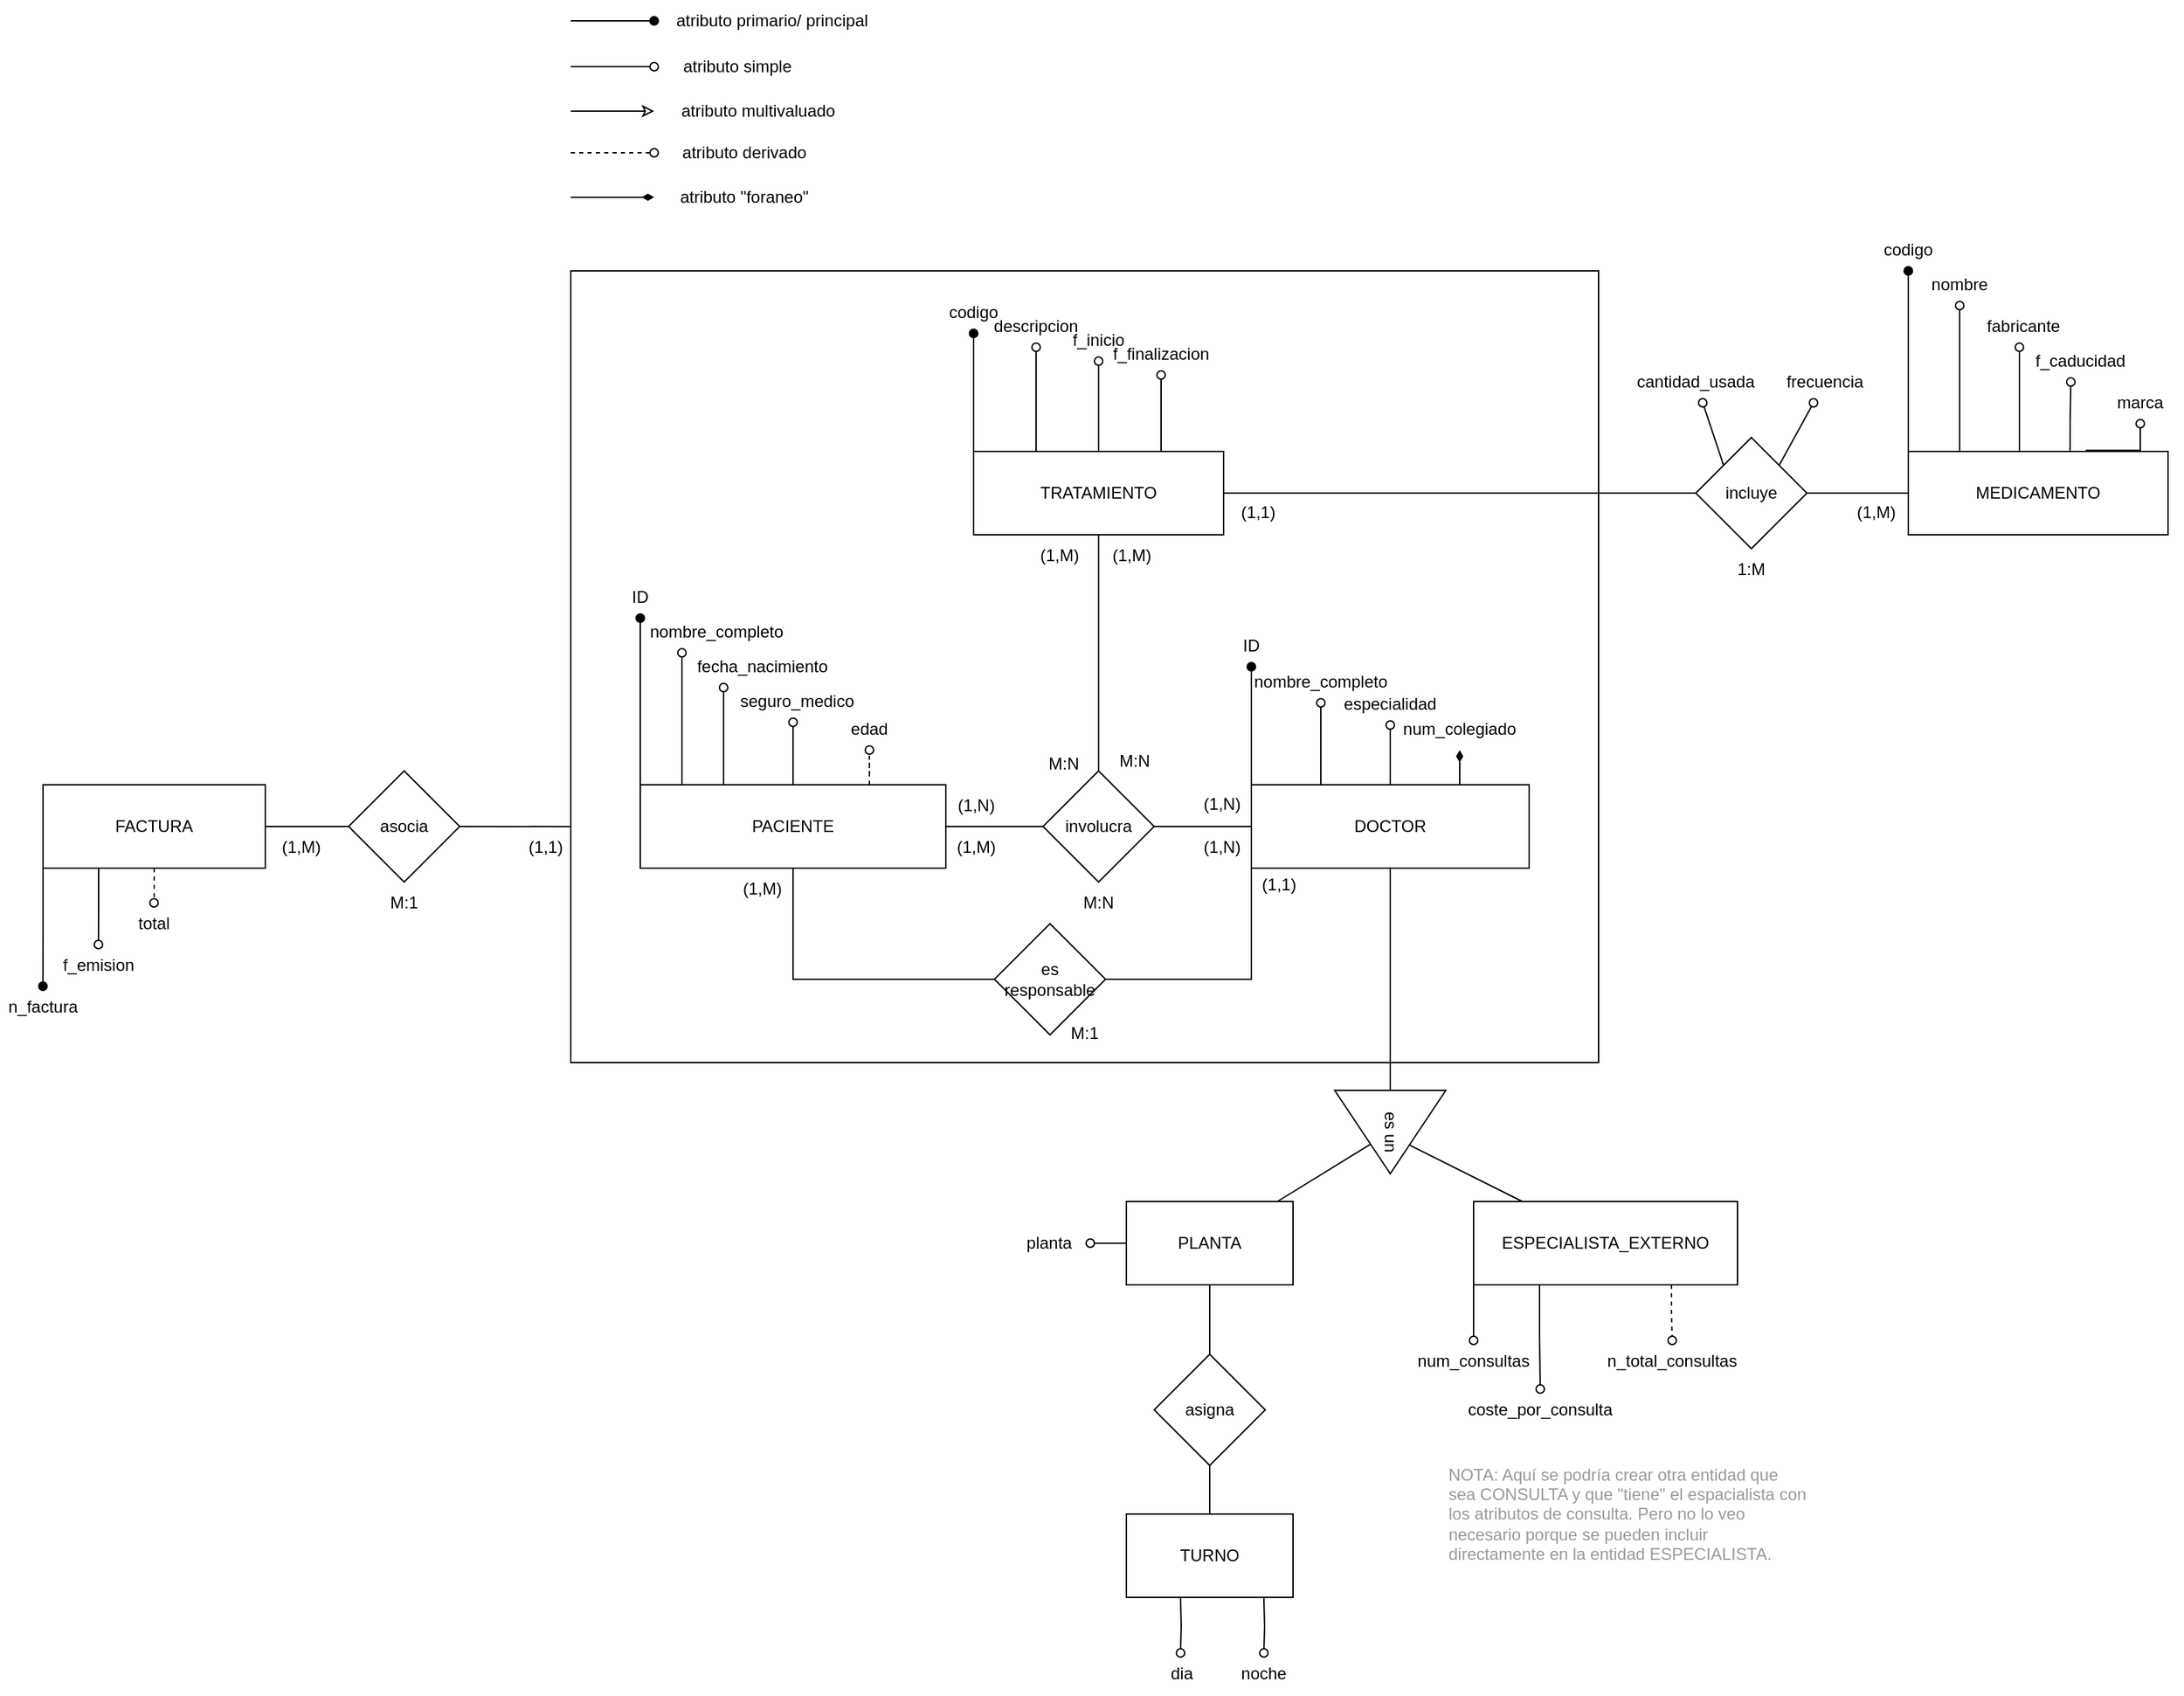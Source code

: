 <mxfile version="24.7.17">
  <diagram name="Page-1" id="DEve0_TcrX0qjd2A91gX">
    <mxGraphModel dx="1853" dy="2364" grid="1" gridSize="10" guides="1" tooltips="1" connect="1" arrows="1" fold="1" page="1" pageScale="1" pageWidth="827" pageHeight="1169" math="0" shadow="0">
      <root>
        <mxCell id="0" />
        <mxCell id="1" parent="0" />
        <mxCell id="LjYgfhZQRMd8QkZxUYAl-93" value="" style="rounded=0;whiteSpace=wrap;html=1;" vertex="1" parent="1">
          <mxGeometry x="20" y="-220" width="740" height="570" as="geometry" />
        </mxCell>
        <mxCell id="LjYgfhZQRMd8QkZxUYAl-5" style="edgeStyle=orthogonalEdgeStyle;rounded=0;orthogonalLoop=1;jettySize=auto;html=1;exitX=0;exitY=0;exitDx=0;exitDy=0;endArrow=oval;endFill=1;" edge="1" parent="1" source="LjYgfhZQRMd8QkZxUYAl-1" target="LjYgfhZQRMd8QkZxUYAl-9">
          <mxGeometry relative="1" as="geometry">
            <mxPoint x="70" y="40" as="targetPoint" />
          </mxGeometry>
        </mxCell>
        <mxCell id="LjYgfhZQRMd8QkZxUYAl-6" style="edgeStyle=orthogonalEdgeStyle;rounded=0;orthogonalLoop=1;jettySize=auto;html=1;exitX=0.25;exitY=0;exitDx=0;exitDy=0;endArrow=oval;endFill=0;" edge="1" parent="1" source="LjYgfhZQRMd8QkZxUYAl-1" target="LjYgfhZQRMd8QkZxUYAl-10">
          <mxGeometry relative="1" as="geometry">
            <mxPoint x="100" y="70" as="targetPoint" />
            <Array as="points">
              <mxPoint x="100" y="150" />
            </Array>
          </mxGeometry>
        </mxCell>
        <mxCell id="LjYgfhZQRMd8QkZxUYAl-7" style="edgeStyle=orthogonalEdgeStyle;rounded=0;orthogonalLoop=1;jettySize=auto;html=1;exitX=0.5;exitY=0;exitDx=0;exitDy=0;endArrow=oval;endFill=0;" edge="1" parent="1" source="LjYgfhZQRMd8QkZxUYAl-1" target="LjYgfhZQRMd8QkZxUYAl-11">
          <mxGeometry relative="1" as="geometry">
            <mxPoint x="130" y="80" as="targetPoint" />
            <Array as="points">
              <mxPoint x="130" y="150" />
            </Array>
          </mxGeometry>
        </mxCell>
        <mxCell id="LjYgfhZQRMd8QkZxUYAl-8" style="edgeStyle=orthogonalEdgeStyle;rounded=0;orthogonalLoop=1;jettySize=auto;html=1;exitX=0.75;exitY=0;exitDx=0;exitDy=0;endArrow=oval;endFill=0;" edge="1" parent="1" source="LjYgfhZQRMd8QkZxUYAl-1" target="LjYgfhZQRMd8QkZxUYAl-12">
          <mxGeometry relative="1" as="geometry">
            <mxPoint x="160" y="90" as="targetPoint" />
            <Array as="points">
              <mxPoint x="180" y="150" />
            </Array>
          </mxGeometry>
        </mxCell>
        <mxCell id="LjYgfhZQRMd8QkZxUYAl-14" style="edgeStyle=orthogonalEdgeStyle;rounded=0;orthogonalLoop=1;jettySize=auto;html=1;exitX=0.75;exitY=0;exitDx=0;exitDy=0;endArrow=oval;endFill=0;dashed=1;" edge="1" parent="1" source="LjYgfhZQRMd8QkZxUYAl-1" target="LjYgfhZQRMd8QkZxUYAl-15">
          <mxGeometry relative="1" as="geometry">
            <mxPoint x="250" y="120" as="targetPoint" />
          </mxGeometry>
        </mxCell>
        <mxCell id="LjYgfhZQRMd8QkZxUYAl-47" style="edgeStyle=orthogonalEdgeStyle;rounded=0;orthogonalLoop=1;jettySize=auto;html=1;exitX=1;exitY=0.5;exitDx=0;exitDy=0;entryX=0;entryY=0.5;entryDx=0;entryDy=0;endArrow=none;endFill=0;" edge="1" parent="1" source="LjYgfhZQRMd8QkZxUYAl-1" target="LjYgfhZQRMd8QkZxUYAl-16">
          <mxGeometry relative="1" as="geometry" />
        </mxCell>
        <mxCell id="LjYgfhZQRMd8QkZxUYAl-1" value="PACIENTE" style="rounded=0;whiteSpace=wrap;html=1;" vertex="1" parent="1">
          <mxGeometry x="70" y="150" width="220" height="60" as="geometry" />
        </mxCell>
        <mxCell id="LjYgfhZQRMd8QkZxUYAl-17" style="edgeStyle=orthogonalEdgeStyle;rounded=0;orthogonalLoop=1;jettySize=auto;html=1;exitX=0;exitY=0;exitDx=0;exitDy=0;endArrow=oval;endFill=1;" edge="1" parent="1" source="LjYgfhZQRMd8QkZxUYAl-2" target="LjYgfhZQRMd8QkZxUYAl-18">
          <mxGeometry relative="1" as="geometry">
            <mxPoint x="510" y="50" as="targetPoint" />
          </mxGeometry>
        </mxCell>
        <mxCell id="LjYgfhZQRMd8QkZxUYAl-19" style="edgeStyle=orthogonalEdgeStyle;rounded=0;orthogonalLoop=1;jettySize=auto;html=1;exitX=0.25;exitY=0;exitDx=0;exitDy=0;endArrow=oval;endFill=0;" edge="1" parent="1" source="LjYgfhZQRMd8QkZxUYAl-2" target="LjYgfhZQRMd8QkZxUYAl-22">
          <mxGeometry relative="1" as="geometry">
            <mxPoint x="560" y="70" as="targetPoint" />
          </mxGeometry>
        </mxCell>
        <mxCell id="LjYgfhZQRMd8QkZxUYAl-20" style="edgeStyle=orthogonalEdgeStyle;rounded=0;orthogonalLoop=1;jettySize=auto;html=1;exitX=0.5;exitY=0;exitDx=0;exitDy=0;endArrow=oval;endFill=0;" edge="1" parent="1" source="LjYgfhZQRMd8QkZxUYAl-2" target="LjYgfhZQRMd8QkZxUYAl-23">
          <mxGeometry relative="1" as="geometry">
            <mxPoint x="610" y="80" as="targetPoint" />
          </mxGeometry>
        </mxCell>
        <mxCell id="LjYgfhZQRMd8QkZxUYAl-21" style="edgeStyle=orthogonalEdgeStyle;rounded=0;orthogonalLoop=1;jettySize=auto;html=1;exitX=0.75;exitY=0;exitDx=0;exitDy=0;endArrow=diamondThin;endFill=1;" edge="1" parent="1" source="LjYgfhZQRMd8QkZxUYAl-2" target="LjYgfhZQRMd8QkZxUYAl-24">
          <mxGeometry relative="1" as="geometry">
            <mxPoint x="660" y="90" as="targetPoint" />
          </mxGeometry>
        </mxCell>
        <mxCell id="LjYgfhZQRMd8QkZxUYAl-26" style="edgeStyle=orthogonalEdgeStyle;rounded=0;orthogonalLoop=1;jettySize=auto;html=1;exitX=0.5;exitY=1;exitDx=0;exitDy=0;entryX=0;entryY=0.5;entryDx=0;entryDy=0;endArrow=none;endFill=0;" edge="1" parent="1" source="LjYgfhZQRMd8QkZxUYAl-2" target="LjYgfhZQRMd8QkZxUYAl-25">
          <mxGeometry relative="1" as="geometry" />
        </mxCell>
        <mxCell id="LjYgfhZQRMd8QkZxUYAl-56" style="edgeStyle=orthogonalEdgeStyle;rounded=0;orthogonalLoop=1;jettySize=auto;html=1;exitX=0;exitY=0.75;exitDx=0;exitDy=0;entryX=1;entryY=0.5;entryDx=0;entryDy=0;endArrow=none;endFill=0;" edge="1" parent="1" source="LjYgfhZQRMd8QkZxUYAl-2" target="LjYgfhZQRMd8QkZxUYAl-55">
          <mxGeometry relative="1" as="geometry">
            <Array as="points">
              <mxPoint x="510" y="290" />
            </Array>
          </mxGeometry>
        </mxCell>
        <mxCell id="LjYgfhZQRMd8QkZxUYAl-2" value="DOCTOR" style="rounded=0;whiteSpace=wrap;html=1;" vertex="1" parent="1">
          <mxGeometry x="510" y="150" width="200" height="60" as="geometry" />
        </mxCell>
        <mxCell id="LjYgfhZQRMd8QkZxUYAl-53" style="edgeStyle=orthogonalEdgeStyle;rounded=0;orthogonalLoop=1;jettySize=auto;html=1;exitX=0;exitY=0;exitDx=0;exitDy=0;endArrow=oval;endFill=1;" edge="1" parent="1" source="LjYgfhZQRMd8QkZxUYAl-3" target="LjYgfhZQRMd8QkZxUYAl-61">
          <mxGeometry relative="1" as="geometry">
            <mxPoint x="310" y="-190" as="targetPoint" />
          </mxGeometry>
        </mxCell>
        <mxCell id="LjYgfhZQRMd8QkZxUYAl-58" style="edgeStyle=orthogonalEdgeStyle;rounded=0;orthogonalLoop=1;jettySize=auto;html=1;exitX=0.25;exitY=0;exitDx=0;exitDy=0;endArrow=oval;endFill=0;" edge="1" parent="1" source="LjYgfhZQRMd8QkZxUYAl-3" target="LjYgfhZQRMd8QkZxUYAl-62">
          <mxGeometry relative="1" as="geometry">
            <mxPoint x="355" y="-180" as="targetPoint" />
          </mxGeometry>
        </mxCell>
        <mxCell id="LjYgfhZQRMd8QkZxUYAl-59" style="edgeStyle=orthogonalEdgeStyle;rounded=0;orthogonalLoop=1;jettySize=auto;html=1;exitX=0.5;exitY=0;exitDx=0;exitDy=0;endArrow=oval;endFill=0;" edge="1" parent="1" source="LjYgfhZQRMd8QkZxUYAl-3" target="LjYgfhZQRMd8QkZxUYAl-63">
          <mxGeometry relative="1" as="geometry">
            <mxPoint x="400" y="-170" as="targetPoint" />
          </mxGeometry>
        </mxCell>
        <mxCell id="LjYgfhZQRMd8QkZxUYAl-60" style="edgeStyle=orthogonalEdgeStyle;rounded=0;orthogonalLoop=1;jettySize=auto;html=1;exitX=0.75;exitY=0;exitDx=0;exitDy=0;endArrow=oval;endFill=0;" edge="1" parent="1" source="LjYgfhZQRMd8QkZxUYAl-3" target="LjYgfhZQRMd8QkZxUYAl-64">
          <mxGeometry relative="1" as="geometry">
            <mxPoint x="445" y="-160" as="targetPoint" />
          </mxGeometry>
        </mxCell>
        <mxCell id="LjYgfhZQRMd8QkZxUYAl-65" style="edgeStyle=orthogonalEdgeStyle;rounded=0;orthogonalLoop=1;jettySize=auto;html=1;exitX=1;exitY=0.5;exitDx=0;exitDy=0;endArrow=none;endFill=0;" edge="1" parent="1" source="LjYgfhZQRMd8QkZxUYAl-3" target="LjYgfhZQRMd8QkZxUYAl-66">
          <mxGeometry relative="1" as="geometry">
            <mxPoint x="720" y="-60" as="targetPoint" />
          </mxGeometry>
        </mxCell>
        <mxCell id="LjYgfhZQRMd8QkZxUYAl-3" value="TRATAMIENTO" style="rounded=0;whiteSpace=wrap;html=1;" vertex="1" parent="1">
          <mxGeometry x="310" y="-90" width="180" height="60" as="geometry" />
        </mxCell>
        <mxCell id="LjYgfhZQRMd8QkZxUYAl-85" style="edgeStyle=orthogonalEdgeStyle;rounded=0;orthogonalLoop=1;jettySize=auto;html=1;exitX=1;exitY=0.5;exitDx=0;exitDy=0;entryX=0;entryY=0.5;entryDx=0;entryDy=0;endArrow=none;endFill=0;" edge="1" parent="1" source="LjYgfhZQRMd8QkZxUYAl-4" target="LjYgfhZQRMd8QkZxUYAl-84">
          <mxGeometry relative="1" as="geometry" />
        </mxCell>
        <mxCell id="LjYgfhZQRMd8QkZxUYAl-87" style="edgeStyle=orthogonalEdgeStyle;rounded=0;orthogonalLoop=1;jettySize=auto;html=1;exitX=0;exitY=1;exitDx=0;exitDy=0;endArrow=oval;endFill=1;" edge="1" parent="1" source="LjYgfhZQRMd8QkZxUYAl-4" target="LjYgfhZQRMd8QkZxUYAl-88">
          <mxGeometry relative="1" as="geometry">
            <mxPoint x="-360.059" y="310" as="targetPoint" />
          </mxGeometry>
        </mxCell>
        <mxCell id="LjYgfhZQRMd8QkZxUYAl-89" style="edgeStyle=orthogonalEdgeStyle;rounded=0;orthogonalLoop=1;jettySize=auto;html=1;exitX=0.25;exitY=1;exitDx=0;exitDy=0;endArrow=oval;endFill=0;" edge="1" parent="1" source="LjYgfhZQRMd8QkZxUYAl-4" target="LjYgfhZQRMd8QkZxUYAl-90">
          <mxGeometry relative="1" as="geometry">
            <mxPoint x="-320.059" y="280" as="targetPoint" />
          </mxGeometry>
        </mxCell>
        <mxCell id="LjYgfhZQRMd8QkZxUYAl-91" style="edgeStyle=orthogonalEdgeStyle;rounded=0;orthogonalLoop=1;jettySize=auto;html=1;exitX=0.5;exitY=1;exitDx=0;exitDy=0;dashed=1;endArrow=oval;endFill=0;" edge="1" parent="1" source="LjYgfhZQRMd8QkZxUYAl-4" target="LjYgfhZQRMd8QkZxUYAl-92">
          <mxGeometry relative="1" as="geometry">
            <mxPoint x="-280.059" y="250" as="targetPoint" />
          </mxGeometry>
        </mxCell>
        <mxCell id="LjYgfhZQRMd8QkZxUYAl-4" value="FACTURA" style="rounded=0;whiteSpace=wrap;html=1;" vertex="1" parent="1">
          <mxGeometry x="-360" y="150" width="160" height="60" as="geometry" />
        </mxCell>
        <mxCell id="LjYgfhZQRMd8QkZxUYAl-9" value="ID" style="text;html=1;align=center;verticalAlign=middle;whiteSpace=wrap;rounded=0;" vertex="1" parent="1">
          <mxGeometry x="40" width="60" height="30" as="geometry" />
        </mxCell>
        <mxCell id="LjYgfhZQRMd8QkZxUYAl-10" value="nombre_completo" style="text;html=1;align=center;verticalAlign=middle;whiteSpace=wrap;rounded=0;" vertex="1" parent="1">
          <mxGeometry x="90" y="25" width="70" height="30" as="geometry" />
        </mxCell>
        <mxCell id="LjYgfhZQRMd8QkZxUYAl-11" value="fecha_nacimiento" style="text;html=1;align=center;verticalAlign=middle;whiteSpace=wrap;rounded=0;" vertex="1" parent="1">
          <mxGeometry x="128" y="50" width="60" height="30" as="geometry" />
        </mxCell>
        <mxCell id="LjYgfhZQRMd8QkZxUYAl-12" value="seguro_medico" style="text;html=1;align=center;verticalAlign=middle;whiteSpace=wrap;rounded=0;fontStyle=0" vertex="1" parent="1">
          <mxGeometry x="128" y="75" width="110" height="30" as="geometry" />
        </mxCell>
        <mxCell id="LjYgfhZQRMd8QkZxUYAl-15" value="edad" style="text;html=1;align=center;verticalAlign=middle;whiteSpace=wrap;rounded=0;" vertex="1" parent="1">
          <mxGeometry x="205" y="95" width="60" height="30" as="geometry" />
        </mxCell>
        <mxCell id="LjYgfhZQRMd8QkZxUYAl-48" style="edgeStyle=orthogonalEdgeStyle;rounded=0;orthogonalLoop=1;jettySize=auto;html=1;exitX=1;exitY=0.5;exitDx=0;exitDy=0;entryX=0;entryY=0.5;entryDx=0;entryDy=0;endArrow=none;endFill=0;" edge="1" parent="1" source="LjYgfhZQRMd8QkZxUYAl-16" target="LjYgfhZQRMd8QkZxUYAl-2">
          <mxGeometry relative="1" as="geometry" />
        </mxCell>
        <mxCell id="LjYgfhZQRMd8QkZxUYAl-50" style="edgeStyle=orthogonalEdgeStyle;rounded=0;orthogonalLoop=1;jettySize=auto;html=1;exitX=0.5;exitY=0;exitDx=0;exitDy=0;entryX=0.5;entryY=1;entryDx=0;entryDy=0;endArrow=none;endFill=0;" edge="1" parent="1" source="LjYgfhZQRMd8QkZxUYAl-16" target="LjYgfhZQRMd8QkZxUYAl-3">
          <mxGeometry relative="1" as="geometry">
            <mxPoint x="400" as="targetPoint" />
          </mxGeometry>
        </mxCell>
        <mxCell id="LjYgfhZQRMd8QkZxUYAl-16" value="involucra" style="rhombus;whiteSpace=wrap;html=1;" vertex="1" parent="1">
          <mxGeometry x="360" y="140" width="80" height="80" as="geometry" />
        </mxCell>
        <mxCell id="LjYgfhZQRMd8QkZxUYAl-18" value="ID" style="text;html=1;align=center;verticalAlign=middle;whiteSpace=wrap;rounded=0;" vertex="1" parent="1">
          <mxGeometry x="480" y="35" width="60" height="30" as="geometry" />
        </mxCell>
        <mxCell id="LjYgfhZQRMd8QkZxUYAl-22" value="nombre_completo" style="text;html=1;align=center;verticalAlign=middle;whiteSpace=wrap;rounded=0;" vertex="1" parent="1">
          <mxGeometry x="530" y="61" width="60" height="30" as="geometry" />
        </mxCell>
        <mxCell id="LjYgfhZQRMd8QkZxUYAl-23" value="especialidad" style="text;html=1;align=center;verticalAlign=middle;whiteSpace=wrap;rounded=0;" vertex="1" parent="1">
          <mxGeometry x="580" y="77" width="60" height="30" as="geometry" />
        </mxCell>
        <mxCell id="LjYgfhZQRMd8QkZxUYAl-24" value="num_colegiado" style="text;html=1;align=center;verticalAlign=middle;whiteSpace=wrap;rounded=0;" vertex="1" parent="1">
          <mxGeometry x="630" y="95" width="60" height="30" as="geometry" />
        </mxCell>
        <mxCell id="LjYgfhZQRMd8QkZxUYAl-27" style="rounded=0;orthogonalLoop=1;jettySize=auto;html=1;exitX=0.643;exitY=0.674;exitDx=0;exitDy=0;exitPerimeter=0;endArrow=none;endFill=0;" edge="1" parent="1" source="LjYgfhZQRMd8QkZxUYAl-25" target="LjYgfhZQRMd8QkZxUYAl-30">
          <mxGeometry relative="1" as="geometry">
            <mxPoint x="480" y="480" as="targetPoint" />
            <mxPoint x="590" y="410" as="sourcePoint" />
          </mxGeometry>
        </mxCell>
        <mxCell id="LjYgfhZQRMd8QkZxUYAl-28" style="rounded=0;orthogonalLoop=1;jettySize=auto;html=1;exitX=0.655;exitY=0.327;exitDx=0;exitDy=0;exitPerimeter=0;endArrow=none;endFill=0;" edge="1" parent="1" source="LjYgfhZQRMd8QkZxUYAl-25" target="LjYgfhZQRMd8QkZxUYAl-29">
          <mxGeometry relative="1" as="geometry">
            <mxPoint x="750" y="480" as="targetPoint" />
            <mxPoint x="630" y="410" as="sourcePoint" />
          </mxGeometry>
        </mxCell>
        <mxCell id="LjYgfhZQRMd8QkZxUYAl-25" value="es un" style="triangle;whiteSpace=wrap;html=1;rotation=90;" vertex="1" parent="1">
          <mxGeometry x="580" y="360" width="60" height="80" as="geometry" />
        </mxCell>
        <mxCell id="LjYgfhZQRMd8QkZxUYAl-42" style="edgeStyle=orthogonalEdgeStyle;rounded=0;orthogonalLoop=1;jettySize=auto;html=1;exitX=0;exitY=1;exitDx=0;exitDy=0;endArrow=oval;endFill=0;" edge="1" parent="1" source="LjYgfhZQRMd8QkZxUYAl-29" target="LjYgfhZQRMd8QkZxUYAl-43">
          <mxGeometry relative="1" as="geometry">
            <mxPoint x="670" y="590" as="targetPoint" />
          </mxGeometry>
        </mxCell>
        <mxCell id="LjYgfhZQRMd8QkZxUYAl-44" style="edgeStyle=orthogonalEdgeStyle;rounded=0;orthogonalLoop=1;jettySize=auto;html=1;exitX=0.25;exitY=1;exitDx=0;exitDy=0;endArrow=oval;endFill=0;" edge="1" parent="1" source="LjYgfhZQRMd8QkZxUYAl-29" target="LjYgfhZQRMd8QkZxUYAl-45">
          <mxGeometry relative="1" as="geometry">
            <mxPoint x="718" y="610" as="targetPoint" />
          </mxGeometry>
        </mxCell>
        <mxCell id="LjYgfhZQRMd8QkZxUYAl-46" style="edgeStyle=orthogonalEdgeStyle;rounded=0;orthogonalLoop=1;jettySize=auto;html=1;exitX=0.75;exitY=1;exitDx=0;exitDy=0;endArrow=oval;endFill=0;dashed=1;" edge="1" parent="1" source="LjYgfhZQRMd8QkZxUYAl-29" target="LjYgfhZQRMd8QkZxUYAl-49">
          <mxGeometry relative="1" as="geometry">
            <mxPoint x="813" y="550" as="targetPoint" />
          </mxGeometry>
        </mxCell>
        <mxCell id="LjYgfhZQRMd8QkZxUYAl-29" value="ESPECIALISTA_EXTERNO" style="rounded=0;whiteSpace=wrap;html=1;" vertex="1" parent="1">
          <mxGeometry x="670" y="450" width="190" height="60" as="geometry" />
        </mxCell>
        <mxCell id="LjYgfhZQRMd8QkZxUYAl-32" style="edgeStyle=orthogonalEdgeStyle;rounded=0;orthogonalLoop=1;jettySize=auto;html=1;exitX=0.5;exitY=1;exitDx=0;exitDy=0;endArrow=none;endFill=0;" edge="1" parent="1" source="LjYgfhZQRMd8QkZxUYAl-30" target="LjYgfhZQRMd8QkZxUYAl-33">
          <mxGeometry relative="1" as="geometry">
            <mxPoint x="480" y="570" as="targetPoint" />
          </mxGeometry>
        </mxCell>
        <mxCell id="LjYgfhZQRMd8QkZxUYAl-40" style="edgeStyle=orthogonalEdgeStyle;rounded=0;orthogonalLoop=1;jettySize=auto;html=1;exitX=0;exitY=0.5;exitDx=0;exitDy=0;endArrow=oval;endFill=0;" edge="1" parent="1" source="LjYgfhZQRMd8QkZxUYAl-30" target="LjYgfhZQRMd8QkZxUYAl-41">
          <mxGeometry relative="1" as="geometry">
            <mxPoint x="332" y="175" as="targetPoint" />
            <mxPoint x="372" y="430" as="sourcePoint" />
            <Array as="points">
              <mxPoint x="372" y="480" />
            </Array>
          </mxGeometry>
        </mxCell>
        <mxCell id="LjYgfhZQRMd8QkZxUYAl-30" value="PLANTA" style="rounded=0;whiteSpace=wrap;html=1;" vertex="1" parent="1">
          <mxGeometry x="420" y="450" width="120" height="60" as="geometry" />
        </mxCell>
        <mxCell id="LjYgfhZQRMd8QkZxUYAl-35" style="edgeStyle=orthogonalEdgeStyle;rounded=0;orthogonalLoop=1;jettySize=auto;html=1;exitX=0.5;exitY=1;exitDx=0;exitDy=0;entryX=0.5;entryY=0;entryDx=0;entryDy=0;endArrow=none;endFill=0;" edge="1" parent="1" source="LjYgfhZQRMd8QkZxUYAl-33" target="LjYgfhZQRMd8QkZxUYAl-34">
          <mxGeometry relative="1" as="geometry" />
        </mxCell>
        <mxCell id="LjYgfhZQRMd8QkZxUYAl-33" value="asigna" style="rhombus;whiteSpace=wrap;html=1;" vertex="1" parent="1">
          <mxGeometry x="440" y="560" width="80" height="80" as="geometry" />
        </mxCell>
        <mxCell id="LjYgfhZQRMd8QkZxUYAl-36" style="edgeStyle=orthogonalEdgeStyle;rounded=0;orthogonalLoop=1;jettySize=auto;html=1;exitX=0.25;exitY=1;exitDx=0;exitDy=0;endArrow=oval;endFill=0;" edge="1" parent="1">
          <mxGeometry relative="1" as="geometry">
            <mxPoint x="459" y="775" as="targetPoint" />
            <mxPoint x="459" y="735" as="sourcePoint" />
          </mxGeometry>
        </mxCell>
        <mxCell id="LjYgfhZQRMd8QkZxUYAl-37" style="edgeStyle=orthogonalEdgeStyle;rounded=0;orthogonalLoop=1;jettySize=auto;html=1;exitX=0.75;exitY=1;exitDx=0;exitDy=0;endArrow=oval;endFill=0;" edge="1" parent="1" target="LjYgfhZQRMd8QkZxUYAl-39">
          <mxGeometry relative="1" as="geometry">
            <mxPoint x="519" y="790" as="targetPoint" />
            <mxPoint x="519" y="735" as="sourcePoint" />
          </mxGeometry>
        </mxCell>
        <mxCell id="LjYgfhZQRMd8QkZxUYAl-34" value="TURNO" style="rounded=0;whiteSpace=wrap;html=1;" vertex="1" parent="1">
          <mxGeometry x="420" y="675" width="120" height="60" as="geometry" />
        </mxCell>
        <mxCell id="LjYgfhZQRMd8QkZxUYAl-38" value="dia" style="text;html=1;align=center;verticalAlign=middle;whiteSpace=wrap;rounded=0;" vertex="1" parent="1">
          <mxGeometry x="430" y="775" width="60" height="30" as="geometry" />
        </mxCell>
        <mxCell id="LjYgfhZQRMd8QkZxUYAl-39" value="noche" style="text;html=1;align=center;verticalAlign=middle;whiteSpace=wrap;rounded=0;" vertex="1" parent="1">
          <mxGeometry x="489" y="775" width="60" height="30" as="geometry" />
        </mxCell>
        <mxCell id="LjYgfhZQRMd8QkZxUYAl-41" value="planta" style="text;html=1;align=center;verticalAlign=middle;whiteSpace=wrap;rounded=0;" vertex="1" parent="1">
          <mxGeometry x="335" y="465" width="59" height="30" as="geometry" />
        </mxCell>
        <mxCell id="LjYgfhZQRMd8QkZxUYAl-43" value="num_consultas" style="text;html=1;align=center;verticalAlign=middle;whiteSpace=wrap;rounded=0;" vertex="1" parent="1">
          <mxGeometry x="640" y="550" width="60" height="30" as="geometry" />
        </mxCell>
        <mxCell id="LjYgfhZQRMd8QkZxUYAl-45" value="coste_por_consulta" style="text;html=1;align=center;verticalAlign=middle;whiteSpace=wrap;rounded=0;" vertex="1" parent="1">
          <mxGeometry x="688" y="585" width="60" height="30" as="geometry" />
        </mxCell>
        <mxCell id="LjYgfhZQRMd8QkZxUYAl-49" value="n_total_consultas" style="text;html=1;align=center;verticalAlign=middle;whiteSpace=wrap;rounded=0;" vertex="1" parent="1">
          <mxGeometry x="783" y="550" width="60" height="30" as="geometry" />
        </mxCell>
        <mxCell id="LjYgfhZQRMd8QkZxUYAl-51" value="(1,M)" style="text;html=1;align=center;verticalAlign=middle;whiteSpace=wrap;rounded=0;" vertex="1" parent="1">
          <mxGeometry x="394" y="-30" width="60" height="30" as="geometry" />
        </mxCell>
        <mxCell id="LjYgfhZQRMd8QkZxUYAl-52" value="(1,M)" style="text;html=1;align=center;verticalAlign=middle;whiteSpace=wrap;rounded=0;" vertex="1" parent="1">
          <mxGeometry x="282" y="180" width="60" height="30" as="geometry" />
        </mxCell>
        <mxCell id="LjYgfhZQRMd8QkZxUYAl-57" style="edgeStyle=orthogonalEdgeStyle;rounded=0;orthogonalLoop=1;jettySize=auto;html=1;exitX=0;exitY=0.5;exitDx=0;exitDy=0;entryX=0.5;entryY=1;entryDx=0;entryDy=0;endArrow=none;endFill=0;" edge="1" parent="1" source="LjYgfhZQRMd8QkZxUYAl-55" target="LjYgfhZQRMd8QkZxUYAl-1">
          <mxGeometry relative="1" as="geometry" />
        </mxCell>
        <mxCell id="LjYgfhZQRMd8QkZxUYAl-55" value="es responsable" style="rhombus;whiteSpace=wrap;html=1;" vertex="1" parent="1">
          <mxGeometry x="325" y="250" width="80" height="80" as="geometry" />
        </mxCell>
        <mxCell id="LjYgfhZQRMd8QkZxUYAl-61" value="codigo" style="text;html=1;align=center;verticalAlign=middle;whiteSpace=wrap;rounded=0;" vertex="1" parent="1">
          <mxGeometry x="280" y="-205" width="60" height="30" as="geometry" />
        </mxCell>
        <mxCell id="LjYgfhZQRMd8QkZxUYAl-62" value="descripcion" style="text;html=1;align=center;verticalAlign=middle;whiteSpace=wrap;rounded=0;" vertex="1" parent="1">
          <mxGeometry x="325" y="-195" width="60" height="30" as="geometry" />
        </mxCell>
        <mxCell id="LjYgfhZQRMd8QkZxUYAl-63" value="f_inicio" style="text;html=1;align=center;verticalAlign=middle;whiteSpace=wrap;rounded=0;" vertex="1" parent="1">
          <mxGeometry x="370" y="-185" width="60" height="30" as="geometry" />
        </mxCell>
        <mxCell id="LjYgfhZQRMd8QkZxUYAl-64" value="f_finalizacion" style="text;html=1;align=center;verticalAlign=middle;whiteSpace=wrap;rounded=0;" vertex="1" parent="1">
          <mxGeometry x="415" y="-175" width="60" height="30" as="geometry" />
        </mxCell>
        <mxCell id="LjYgfhZQRMd8QkZxUYAl-67" style="edgeStyle=orthogonalEdgeStyle;rounded=0;orthogonalLoop=1;jettySize=auto;html=1;exitX=1;exitY=0.5;exitDx=0;exitDy=0;endArrow=none;endFill=0;" edge="1" parent="1" source="LjYgfhZQRMd8QkZxUYAl-66" target="LjYgfhZQRMd8QkZxUYAl-68">
          <mxGeometry relative="1" as="geometry">
            <mxPoint x="1060" y="-60" as="targetPoint" />
          </mxGeometry>
        </mxCell>
        <mxCell id="LjYgfhZQRMd8QkZxUYAl-124" style="rounded=0;orthogonalLoop=1;jettySize=auto;html=1;exitX=0;exitY=0;exitDx=0;exitDy=0;endArrow=oval;endFill=0;" edge="1" parent="1" source="LjYgfhZQRMd8QkZxUYAl-66" target="LjYgfhZQRMd8QkZxUYAl-125">
          <mxGeometry relative="1" as="geometry">
            <mxPoint x="830.0" y="-140" as="targetPoint" />
          </mxGeometry>
        </mxCell>
        <mxCell id="LjYgfhZQRMd8QkZxUYAl-126" style="rounded=0;orthogonalLoop=1;jettySize=auto;html=1;exitX=1;exitY=0;exitDx=0;exitDy=0;endArrow=oval;endFill=0;" edge="1" parent="1" source="LjYgfhZQRMd8QkZxUYAl-66" target="LjYgfhZQRMd8QkZxUYAl-127">
          <mxGeometry relative="1" as="geometry">
            <mxPoint x="910.0" y="-110" as="targetPoint" />
          </mxGeometry>
        </mxCell>
        <mxCell id="LjYgfhZQRMd8QkZxUYAl-66" value="incluye" style="rhombus;whiteSpace=wrap;html=1;" vertex="1" parent="1">
          <mxGeometry x="830" y="-100" width="80" height="80" as="geometry" />
        </mxCell>
        <mxCell id="LjYgfhZQRMd8QkZxUYAl-69" style="edgeStyle=orthogonalEdgeStyle;rounded=0;orthogonalLoop=1;jettySize=auto;html=1;exitX=0;exitY=0;exitDx=0;exitDy=0;endArrow=oval;endFill=1;" edge="1" parent="1" source="LjYgfhZQRMd8QkZxUYAl-68" target="LjYgfhZQRMd8QkZxUYAl-70">
          <mxGeometry relative="1" as="geometry">
            <mxPoint x="983" y="-210" as="targetPoint" />
          </mxGeometry>
        </mxCell>
        <mxCell id="LjYgfhZQRMd8QkZxUYAl-71" style="edgeStyle=orthogonalEdgeStyle;rounded=0;orthogonalLoop=1;jettySize=auto;html=1;exitX=0.25;exitY=0;exitDx=0;exitDy=0;endArrow=oval;endFill=0;" edge="1" parent="1" source="LjYgfhZQRMd8QkZxUYAl-68" target="LjYgfhZQRMd8QkZxUYAl-72">
          <mxGeometry relative="1" as="geometry">
            <mxPoint x="1020" y="-180" as="targetPoint" />
            <Array as="points">
              <mxPoint x="1020" y="-90" />
            </Array>
          </mxGeometry>
        </mxCell>
        <mxCell id="LjYgfhZQRMd8QkZxUYAl-77" style="edgeStyle=orthogonalEdgeStyle;rounded=0;orthogonalLoop=1;jettySize=auto;html=1;exitX=1;exitY=0;exitDx=0;exitDy=0;endArrow=oval;endFill=0;" edge="1" parent="1" target="LjYgfhZQRMd8QkZxUYAl-78">
          <mxGeometry relative="1" as="geometry">
            <mxPoint x="1063" y="-120" as="targetPoint" />
            <mxPoint x="1163" y="-90" as="sourcePoint" />
            <Array as="points">
              <mxPoint x="1063" y="-90" />
            </Array>
          </mxGeometry>
        </mxCell>
        <mxCell id="LjYgfhZQRMd8QkZxUYAl-79" style="edgeStyle=orthogonalEdgeStyle;rounded=0;orthogonalLoop=1;jettySize=auto;html=1;exitX=0.848;exitY=-0.002;exitDx=0;exitDy=0;endArrow=oval;endFill=0;exitPerimeter=0;" edge="1" parent="1" target="LjYgfhZQRMd8QkZxUYAl-81">
          <mxGeometry relative="1" as="geometry">
            <mxPoint x="1087" y="-90" as="targetPoint" />
            <mxPoint x="1099.456" y="-90.12" as="sourcePoint" />
            <Array as="points">
              <mxPoint x="1100" y="-110" />
              <mxPoint x="1100" y="-110" />
            </Array>
          </mxGeometry>
        </mxCell>
        <mxCell id="LjYgfhZQRMd8QkZxUYAl-82" style="edgeStyle=orthogonalEdgeStyle;rounded=0;orthogonalLoop=1;jettySize=auto;html=1;exitX=0.683;exitY=-0.012;exitDx=0;exitDy=0;endArrow=oval;endFill=0;exitPerimeter=0;" edge="1" parent="1" source="LjYgfhZQRMd8QkZxUYAl-68" target="LjYgfhZQRMd8QkZxUYAl-83">
          <mxGeometry relative="1" as="geometry">
            <mxPoint x="1190" y="-60" as="targetPoint" />
            <Array as="points">
              <mxPoint x="1150" y="-91" />
            </Array>
          </mxGeometry>
        </mxCell>
        <mxCell id="LjYgfhZQRMd8QkZxUYAl-68" value="MEDICAMENTO" style="rounded=0;whiteSpace=wrap;html=1;" vertex="1" parent="1">
          <mxGeometry x="983" y="-90" width="187" height="60" as="geometry" />
        </mxCell>
        <mxCell id="LjYgfhZQRMd8QkZxUYAl-70" value="codigo" style="text;html=1;align=center;verticalAlign=middle;whiteSpace=wrap;rounded=0;" vertex="1" parent="1">
          <mxGeometry x="953" y="-250" width="60" height="30" as="geometry" />
        </mxCell>
        <mxCell id="LjYgfhZQRMd8QkZxUYAl-72" value="nombre" style="text;html=1;align=center;verticalAlign=middle;whiteSpace=wrap;rounded=0;" vertex="1" parent="1">
          <mxGeometry x="990" y="-225" width="60" height="30" as="geometry" />
        </mxCell>
        <mxCell id="LjYgfhZQRMd8QkZxUYAl-78" value="fabricante" style="text;html=1;align=center;verticalAlign=middle;whiteSpace=wrap;rounded=0;" vertex="1" parent="1">
          <mxGeometry x="1036" y="-195" width="60" height="30" as="geometry" />
        </mxCell>
        <mxCell id="LjYgfhZQRMd8QkZxUYAl-81" value="f_caducidad" style="text;html=1;align=center;verticalAlign=middle;whiteSpace=wrap;rounded=0;" vertex="1" parent="1">
          <mxGeometry x="1076.5" y="-170" width="60" height="30" as="geometry" />
        </mxCell>
        <mxCell id="LjYgfhZQRMd8QkZxUYAl-83" value="marca" style="text;html=1;align=center;verticalAlign=middle;whiteSpace=wrap;rounded=0;" vertex="1" parent="1">
          <mxGeometry x="1120" y="-140" width="60" height="30" as="geometry" />
        </mxCell>
        <mxCell id="LjYgfhZQRMd8QkZxUYAl-86" style="edgeStyle=orthogonalEdgeStyle;rounded=0;orthogonalLoop=1;jettySize=auto;html=1;exitX=1;exitY=0.5;exitDx=0;exitDy=0;endArrow=none;endFill=0;entryX=0;entryY=0.702;entryDx=0;entryDy=0;entryPerimeter=0;" edge="1" parent="1" source="LjYgfhZQRMd8QkZxUYAl-84" target="LjYgfhZQRMd8QkZxUYAl-93">
          <mxGeometry relative="1" as="geometry">
            <mxPoint x="-10" y="150" as="targetPoint" />
            <Array as="points">
              <mxPoint x="20" y="180" />
            </Array>
          </mxGeometry>
        </mxCell>
        <mxCell id="LjYgfhZQRMd8QkZxUYAl-84" value="asocia" style="rhombus;whiteSpace=wrap;html=1;" vertex="1" parent="1">
          <mxGeometry x="-140" y="140" width="80" height="80" as="geometry" />
        </mxCell>
        <mxCell id="LjYgfhZQRMd8QkZxUYAl-88" value="n_factura" style="text;html=1;align=center;verticalAlign=middle;whiteSpace=wrap;rounded=0;" vertex="1" parent="1">
          <mxGeometry x="-390.059" y="295" width="60" height="30" as="geometry" />
        </mxCell>
        <mxCell id="LjYgfhZQRMd8QkZxUYAl-90" value="f_emision" style="text;html=1;align=center;verticalAlign=middle;whiteSpace=wrap;rounded=0;" vertex="1" parent="1">
          <mxGeometry x="-350.059" y="265" width="60" height="30" as="geometry" />
        </mxCell>
        <mxCell id="LjYgfhZQRMd8QkZxUYAl-92" value="total" style="text;html=1;align=center;verticalAlign=middle;whiteSpace=wrap;rounded=0;" vertex="1" parent="1">
          <mxGeometry x="-310.059" y="235" width="60" height="30" as="geometry" />
        </mxCell>
        <mxCell id="LjYgfhZQRMd8QkZxUYAl-94" value="(1,1)" style="text;html=1;align=center;verticalAlign=middle;whiteSpace=wrap;rounded=0;" vertex="1" parent="1">
          <mxGeometry x="-28" y="180" width="60" height="30" as="geometry" />
        </mxCell>
        <mxCell id="LjYgfhZQRMd8QkZxUYAl-95" value="(1,M)" style="text;html=1;align=center;verticalAlign=middle;whiteSpace=wrap;rounded=0;" vertex="1" parent="1">
          <mxGeometry x="-204" y="180" width="60" height="30" as="geometry" />
        </mxCell>
        <mxCell id="LjYgfhZQRMd8QkZxUYAl-96" value="M:1" style="text;html=1;align=center;verticalAlign=middle;whiteSpace=wrap;rounded=0;" vertex="1" parent="1">
          <mxGeometry x="-130" y="220" width="60" height="30" as="geometry" />
        </mxCell>
        <mxCell id="LjYgfhZQRMd8QkZxUYAl-97" value="(1,M)" style="text;html=1;align=center;verticalAlign=middle;whiteSpace=wrap;rounded=0;" vertex="1" parent="1">
          <mxGeometry x="342" y="-30" width="60" height="30" as="geometry" />
        </mxCell>
        <mxCell id="LjYgfhZQRMd8QkZxUYAl-98" value="(1,N)" style="text;html=1;align=center;verticalAlign=middle;whiteSpace=wrap;rounded=0;" vertex="1" parent="1">
          <mxGeometry x="282" y="150" width="60" height="30" as="geometry" />
        </mxCell>
        <mxCell id="LjYgfhZQRMd8QkZxUYAl-99" value="M:N" style="text;html=1;align=center;verticalAlign=middle;whiteSpace=wrap;rounded=0;" vertex="1" parent="1">
          <mxGeometry x="345" y="120" width="60" height="30" as="geometry" />
        </mxCell>
        <mxCell id="LjYgfhZQRMd8QkZxUYAl-100" value="(1,N)" style="text;html=1;align=center;verticalAlign=middle;whiteSpace=wrap;rounded=0;" vertex="1" parent="1">
          <mxGeometry x="459" y="180" width="60" height="30" as="geometry" />
        </mxCell>
        <mxCell id="LjYgfhZQRMd8QkZxUYAl-101" value="M:N" style="text;html=1;align=center;verticalAlign=middle;whiteSpace=wrap;rounded=0;" vertex="1" parent="1">
          <mxGeometry x="370" y="220" width="60" height="30" as="geometry" />
        </mxCell>
        <mxCell id="LjYgfhZQRMd8QkZxUYAl-102" value="(1,N)" style="text;html=1;align=center;verticalAlign=middle;whiteSpace=wrap;rounded=0;" vertex="1" parent="1">
          <mxGeometry x="459" y="149" width="60" height="30" as="geometry" />
        </mxCell>
        <mxCell id="LjYgfhZQRMd8QkZxUYAl-103" value="M:N" style="text;html=1;align=center;verticalAlign=middle;whiteSpace=wrap;rounded=0;" vertex="1" parent="1">
          <mxGeometry x="396" y="118" width="60" height="30" as="geometry" />
        </mxCell>
        <mxCell id="LjYgfhZQRMd8QkZxUYAl-104" value="(1,M)" style="text;html=1;align=center;verticalAlign=middle;whiteSpace=wrap;rounded=0;" vertex="1" parent="1">
          <mxGeometry x="128" y="210" width="60" height="30" as="geometry" />
        </mxCell>
        <mxCell id="LjYgfhZQRMd8QkZxUYAl-105" value="(1,1)" style="text;html=1;align=center;verticalAlign=middle;whiteSpace=wrap;rounded=0;" vertex="1" parent="1">
          <mxGeometry x="500" y="207" width="60" height="30" as="geometry" />
        </mxCell>
        <mxCell id="LjYgfhZQRMd8QkZxUYAl-106" value="M:1" style="text;html=1;align=center;verticalAlign=middle;whiteSpace=wrap;rounded=0;" vertex="1" parent="1">
          <mxGeometry x="360" y="314" width="60" height="30" as="geometry" />
        </mxCell>
        <mxCell id="LjYgfhZQRMd8QkZxUYAl-107" value="" style="endArrow=oval;html=1;rounded=0;endFill=1;" edge="1" parent="1" target="LjYgfhZQRMd8QkZxUYAl-108">
          <mxGeometry width="50" height="50" relative="1" as="geometry">
            <mxPoint x="20" y="-400" as="sourcePoint" />
            <mxPoint x="80" y="-400" as="targetPoint" />
          </mxGeometry>
        </mxCell>
        <mxCell id="LjYgfhZQRMd8QkZxUYAl-108" value="atributo primario/ principal" style="text;html=1;align=center;verticalAlign=middle;whiteSpace=wrap;rounded=0;" vertex="1" parent="1">
          <mxGeometry x="80" y="-415" width="170" height="30" as="geometry" />
        </mxCell>
        <mxCell id="LjYgfhZQRMd8QkZxUYAl-109" value="" style="endArrow=oval;html=1;rounded=0;endFill=0;" edge="1" parent="1" target="LjYgfhZQRMd8QkZxUYAl-110">
          <mxGeometry width="50" height="50" relative="1" as="geometry">
            <mxPoint x="20" y="-367" as="sourcePoint" />
            <mxPoint x="80" y="-367" as="targetPoint" />
          </mxGeometry>
        </mxCell>
        <mxCell id="LjYgfhZQRMd8QkZxUYAl-110" value="atributo simple" style="text;html=1;align=center;verticalAlign=middle;whiteSpace=wrap;rounded=0;" vertex="1" parent="1">
          <mxGeometry x="80" y="-382" width="120" height="30" as="geometry" />
        </mxCell>
        <mxCell id="LjYgfhZQRMd8QkZxUYAl-111" value="" style="endArrow=classic;html=1;rounded=0;endFill=0;" edge="1" parent="1" target="LjYgfhZQRMd8QkZxUYAl-112">
          <mxGeometry width="50" height="50" relative="1" as="geometry">
            <mxPoint x="20" y="-335" as="sourcePoint" />
            <mxPoint x="80" y="-335" as="targetPoint" />
          </mxGeometry>
        </mxCell>
        <mxCell id="LjYgfhZQRMd8QkZxUYAl-112" value="atributo multivaluado" style="text;html=1;align=center;verticalAlign=middle;whiteSpace=wrap;rounded=0;" vertex="1" parent="1">
          <mxGeometry x="80" y="-350" width="150" height="30" as="geometry" />
        </mxCell>
        <mxCell id="LjYgfhZQRMd8QkZxUYAl-113" value="" style="endArrow=oval;html=1;rounded=0;endFill=0;dashed=1;" edge="1" parent="1" target="LjYgfhZQRMd8QkZxUYAl-114">
          <mxGeometry width="50" height="50" relative="1" as="geometry">
            <mxPoint x="20" y="-305" as="sourcePoint" />
            <mxPoint x="80" y="-305" as="targetPoint" />
          </mxGeometry>
        </mxCell>
        <mxCell id="LjYgfhZQRMd8QkZxUYAl-114" value="atributo derivado" style="text;html=1;align=center;verticalAlign=middle;whiteSpace=wrap;rounded=0;" vertex="1" parent="1">
          <mxGeometry x="80" y="-320" width="130" height="30" as="geometry" />
        </mxCell>
        <mxCell id="LjYgfhZQRMd8QkZxUYAl-115" value="NOTA: Aquí se podría crear otra entidad que sea CONSULTA y que &quot;tiene&quot; el espacialista con los atributos de consulta. Pero no lo veo necesario porque se pueden incluir directamente en la entidad ESPECIALISTA." style="text;html=1;align=left;verticalAlign=middle;whiteSpace=wrap;rounded=0;fontColor=#999999;" vertex="1" parent="1">
          <mxGeometry x="650" y="630" width="260" height="90" as="geometry" />
        </mxCell>
        <mxCell id="LjYgfhZQRMd8QkZxUYAl-116" value="" style="endArrow=diamondThin;html=1;rounded=0;endFill=1;" edge="1" parent="1" target="LjYgfhZQRMd8QkZxUYAl-117">
          <mxGeometry width="50" height="50" relative="1" as="geometry">
            <mxPoint x="20" y="-273" as="sourcePoint" />
            <mxPoint x="80" y="-273" as="targetPoint" />
          </mxGeometry>
        </mxCell>
        <mxCell id="LjYgfhZQRMd8QkZxUYAl-117" value="atributo &quot;foraneo&quot;" style="text;html=1;align=center;verticalAlign=middle;whiteSpace=wrap;rounded=0;" vertex="1" parent="1">
          <mxGeometry x="80" y="-288" width="130" height="30" as="geometry" />
        </mxCell>
        <mxCell id="LjYgfhZQRMd8QkZxUYAl-118" value="(1,1)" style="text;html=1;align=center;verticalAlign=middle;whiteSpace=wrap;rounded=0;" vertex="1" parent="1">
          <mxGeometry x="485" y="-61" width="60" height="30" as="geometry" />
        </mxCell>
        <mxCell id="LjYgfhZQRMd8QkZxUYAl-119" value="1:M" style="text;html=1;align=center;verticalAlign=middle;whiteSpace=wrap;rounded=0;" vertex="1" parent="1">
          <mxGeometry x="840" y="-20" width="60" height="30" as="geometry" />
        </mxCell>
        <mxCell id="LjYgfhZQRMd8QkZxUYAl-120" value="(1,M)" style="text;html=1;align=center;verticalAlign=middle;whiteSpace=wrap;rounded=0;" vertex="1" parent="1">
          <mxGeometry x="930" y="-61" width="60" height="30" as="geometry" />
        </mxCell>
        <mxCell id="LjYgfhZQRMd8QkZxUYAl-125" value="cantidad_usada" style="text;html=1;align=center;verticalAlign=middle;whiteSpace=wrap;rounded=0;" vertex="1" parent="1">
          <mxGeometry x="800.0" y="-155" width="60" height="30" as="geometry" />
        </mxCell>
        <mxCell id="LjYgfhZQRMd8QkZxUYAl-127" value="frecuencia" style="text;html=1;align=center;verticalAlign=middle;whiteSpace=wrap;rounded=0;" vertex="1" parent="1">
          <mxGeometry x="893.0" y="-155" width="60" height="30" as="geometry" />
        </mxCell>
      </root>
    </mxGraphModel>
  </diagram>
</mxfile>
